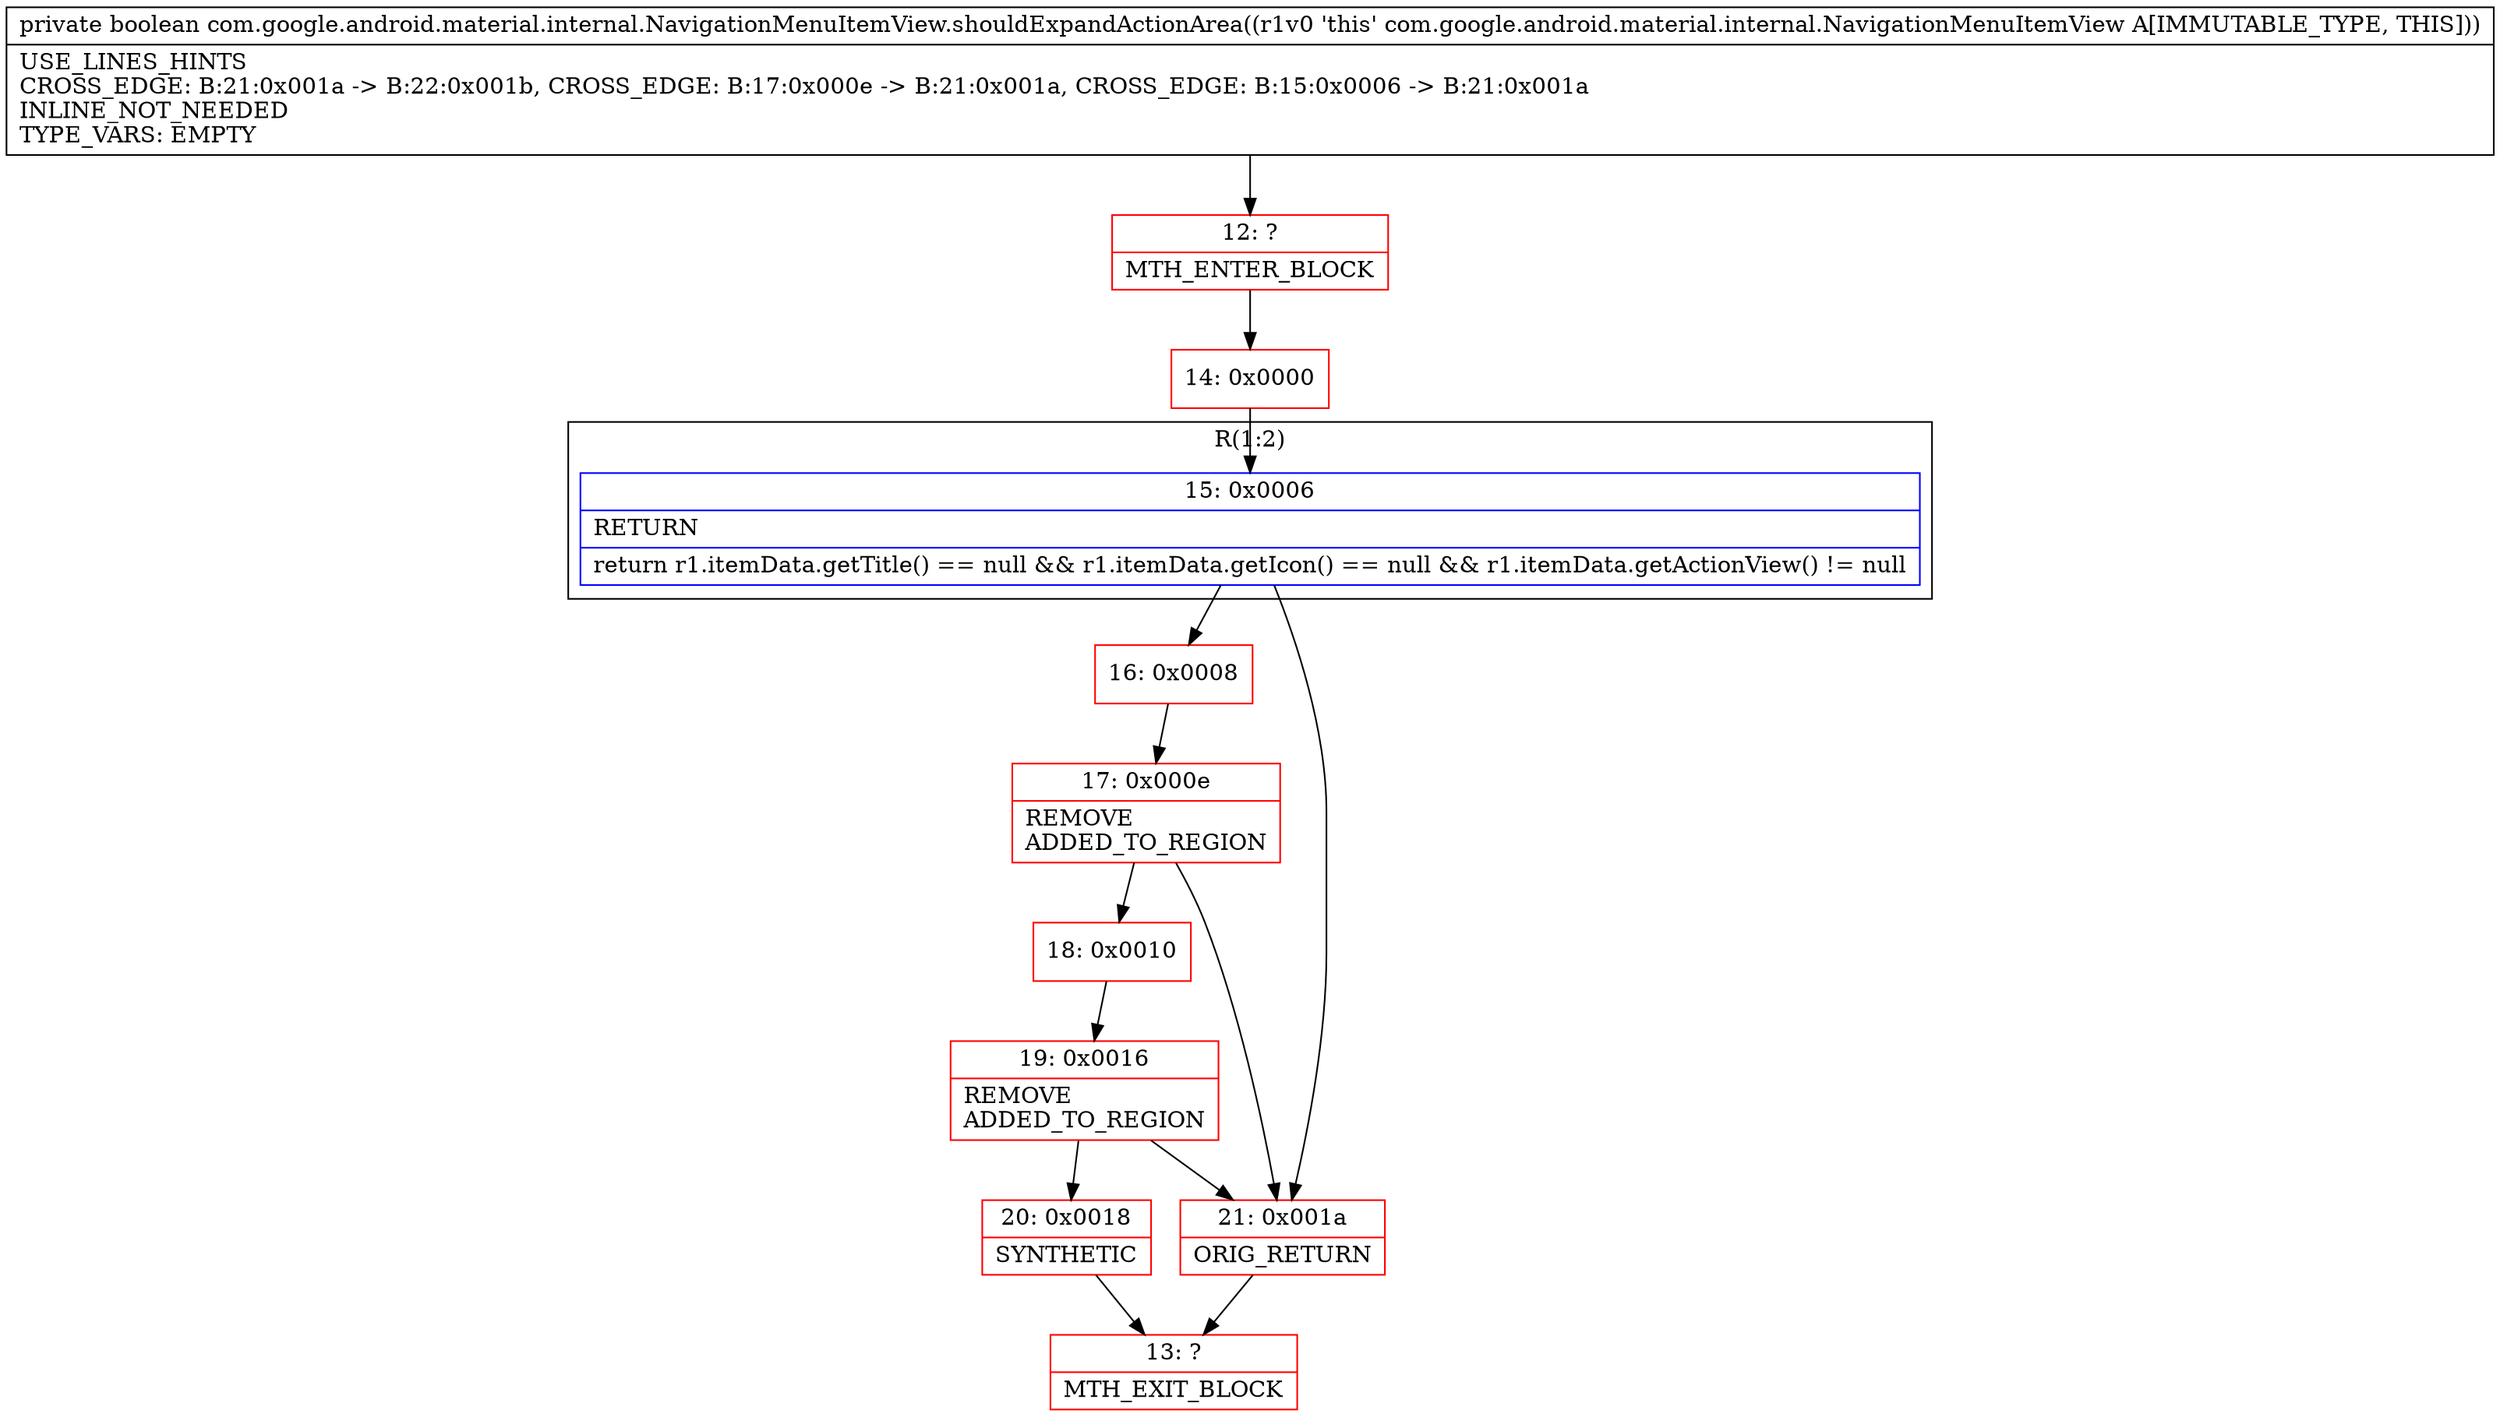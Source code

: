 digraph "CFG forcom.google.android.material.internal.NavigationMenuItemView.shouldExpandActionArea()Z" {
subgraph cluster_Region_1744280026 {
label = "R(1:2)";
node [shape=record,color=blue];
Node_15 [shape=record,label="{15\:\ 0x0006|RETURN\l|return r1.itemData.getTitle() == null && r1.itemData.getIcon() == null && r1.itemData.getActionView() != null\l}"];
}
Node_12 [shape=record,color=red,label="{12\:\ ?|MTH_ENTER_BLOCK\l}"];
Node_14 [shape=record,color=red,label="{14\:\ 0x0000}"];
Node_16 [shape=record,color=red,label="{16\:\ 0x0008}"];
Node_17 [shape=record,color=red,label="{17\:\ 0x000e|REMOVE\lADDED_TO_REGION\l}"];
Node_18 [shape=record,color=red,label="{18\:\ 0x0010}"];
Node_19 [shape=record,color=red,label="{19\:\ 0x0016|REMOVE\lADDED_TO_REGION\l}"];
Node_20 [shape=record,color=red,label="{20\:\ 0x0018|SYNTHETIC\l}"];
Node_13 [shape=record,color=red,label="{13\:\ ?|MTH_EXIT_BLOCK\l}"];
Node_21 [shape=record,color=red,label="{21\:\ 0x001a|ORIG_RETURN\l}"];
MethodNode[shape=record,label="{private boolean com.google.android.material.internal.NavigationMenuItemView.shouldExpandActionArea((r1v0 'this' com.google.android.material.internal.NavigationMenuItemView A[IMMUTABLE_TYPE, THIS]))  | USE_LINES_HINTS\lCROSS_EDGE: B:21:0x001a \-\> B:22:0x001b, CROSS_EDGE: B:17:0x000e \-\> B:21:0x001a, CROSS_EDGE: B:15:0x0006 \-\> B:21:0x001a\lINLINE_NOT_NEEDED\lTYPE_VARS: EMPTY\l}"];
MethodNode -> Node_12;Node_15 -> Node_16;
Node_15 -> Node_21;
Node_12 -> Node_14;
Node_14 -> Node_15;
Node_16 -> Node_17;
Node_17 -> Node_18;
Node_17 -> Node_21;
Node_18 -> Node_19;
Node_19 -> Node_20;
Node_19 -> Node_21;
Node_20 -> Node_13;
Node_21 -> Node_13;
}

